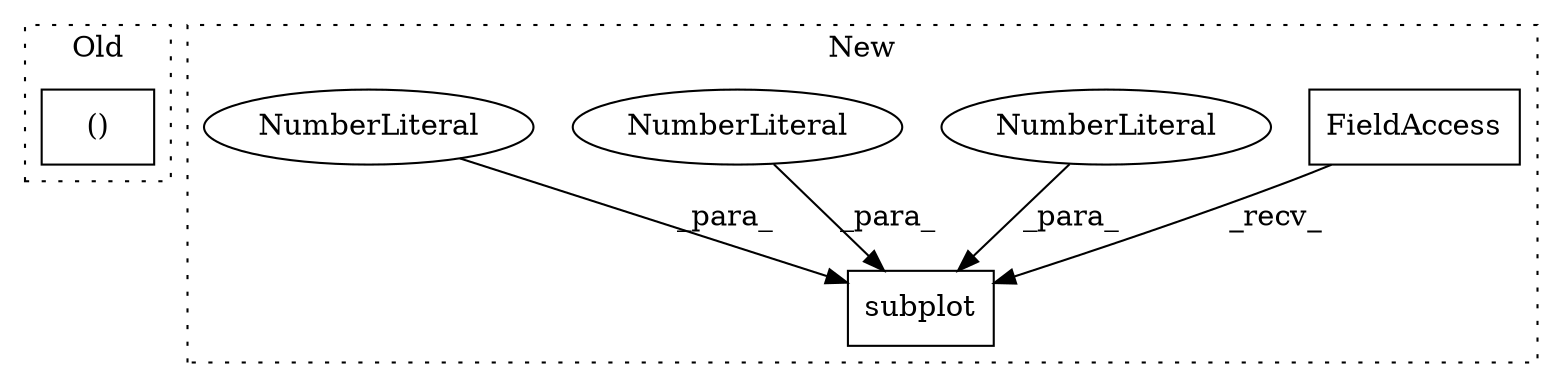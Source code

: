 digraph G {
subgraph cluster0 {
1 [label="()" a="106" s="1301" l="15" shape="box"];
label = "Old";
style="dotted";
}
subgraph cluster1 {
2 [label="subplot" a="32" s="1469,1482" l="8,1" shape="box"];
3 [label="FieldAccess" a="22" s="1451" l="10" shape="box"];
4 [label="NumberLiteral" a="34" s="1479" l="1" shape="ellipse"];
5 [label="NumberLiteral" a="34" s="1477" l="1" shape="ellipse"];
6 [label="NumberLiteral" a="34" s="1481" l="1" shape="ellipse"];
label = "New";
style="dotted";
}
3 -> 2 [label="_recv_"];
4 -> 2 [label="_para_"];
5 -> 2 [label="_para_"];
6 -> 2 [label="_para_"];
}